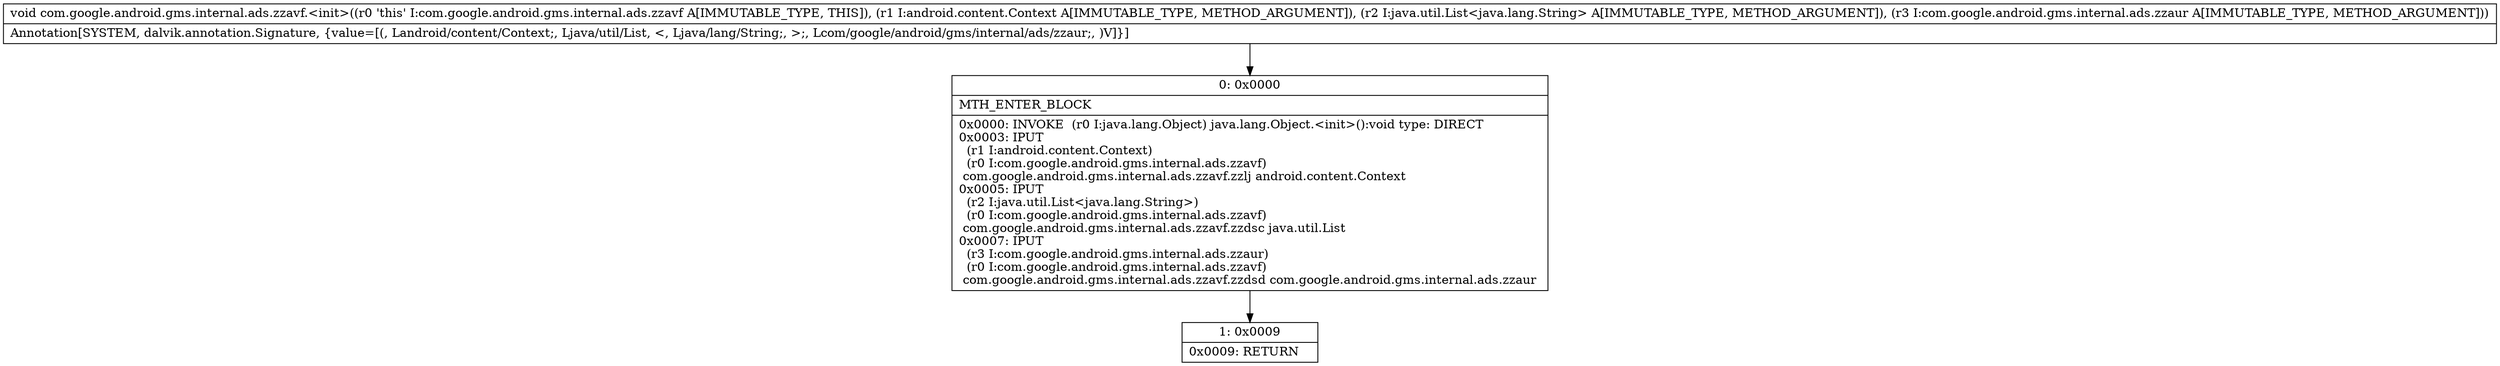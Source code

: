 digraph "CFG forcom.google.android.gms.internal.ads.zzavf.\<init\>(Landroid\/content\/Context;Ljava\/util\/List;Lcom\/google\/android\/gms\/internal\/ads\/zzaur;)V" {
Node_0 [shape=record,label="{0\:\ 0x0000|MTH_ENTER_BLOCK\l|0x0000: INVOKE  (r0 I:java.lang.Object) java.lang.Object.\<init\>():void type: DIRECT \l0x0003: IPUT  \l  (r1 I:android.content.Context)\l  (r0 I:com.google.android.gms.internal.ads.zzavf)\l com.google.android.gms.internal.ads.zzavf.zzlj android.content.Context \l0x0005: IPUT  \l  (r2 I:java.util.List\<java.lang.String\>)\l  (r0 I:com.google.android.gms.internal.ads.zzavf)\l com.google.android.gms.internal.ads.zzavf.zzdsc java.util.List \l0x0007: IPUT  \l  (r3 I:com.google.android.gms.internal.ads.zzaur)\l  (r0 I:com.google.android.gms.internal.ads.zzavf)\l com.google.android.gms.internal.ads.zzavf.zzdsd com.google.android.gms.internal.ads.zzaur \l}"];
Node_1 [shape=record,label="{1\:\ 0x0009|0x0009: RETURN   \l}"];
MethodNode[shape=record,label="{void com.google.android.gms.internal.ads.zzavf.\<init\>((r0 'this' I:com.google.android.gms.internal.ads.zzavf A[IMMUTABLE_TYPE, THIS]), (r1 I:android.content.Context A[IMMUTABLE_TYPE, METHOD_ARGUMENT]), (r2 I:java.util.List\<java.lang.String\> A[IMMUTABLE_TYPE, METHOD_ARGUMENT]), (r3 I:com.google.android.gms.internal.ads.zzaur A[IMMUTABLE_TYPE, METHOD_ARGUMENT]))  | Annotation[SYSTEM, dalvik.annotation.Signature, \{value=[(, Landroid\/content\/Context;, Ljava\/util\/List, \<, Ljava\/lang\/String;, \>;, Lcom\/google\/android\/gms\/internal\/ads\/zzaur;, )V]\}]\l}"];
MethodNode -> Node_0;
Node_0 -> Node_1;
}

